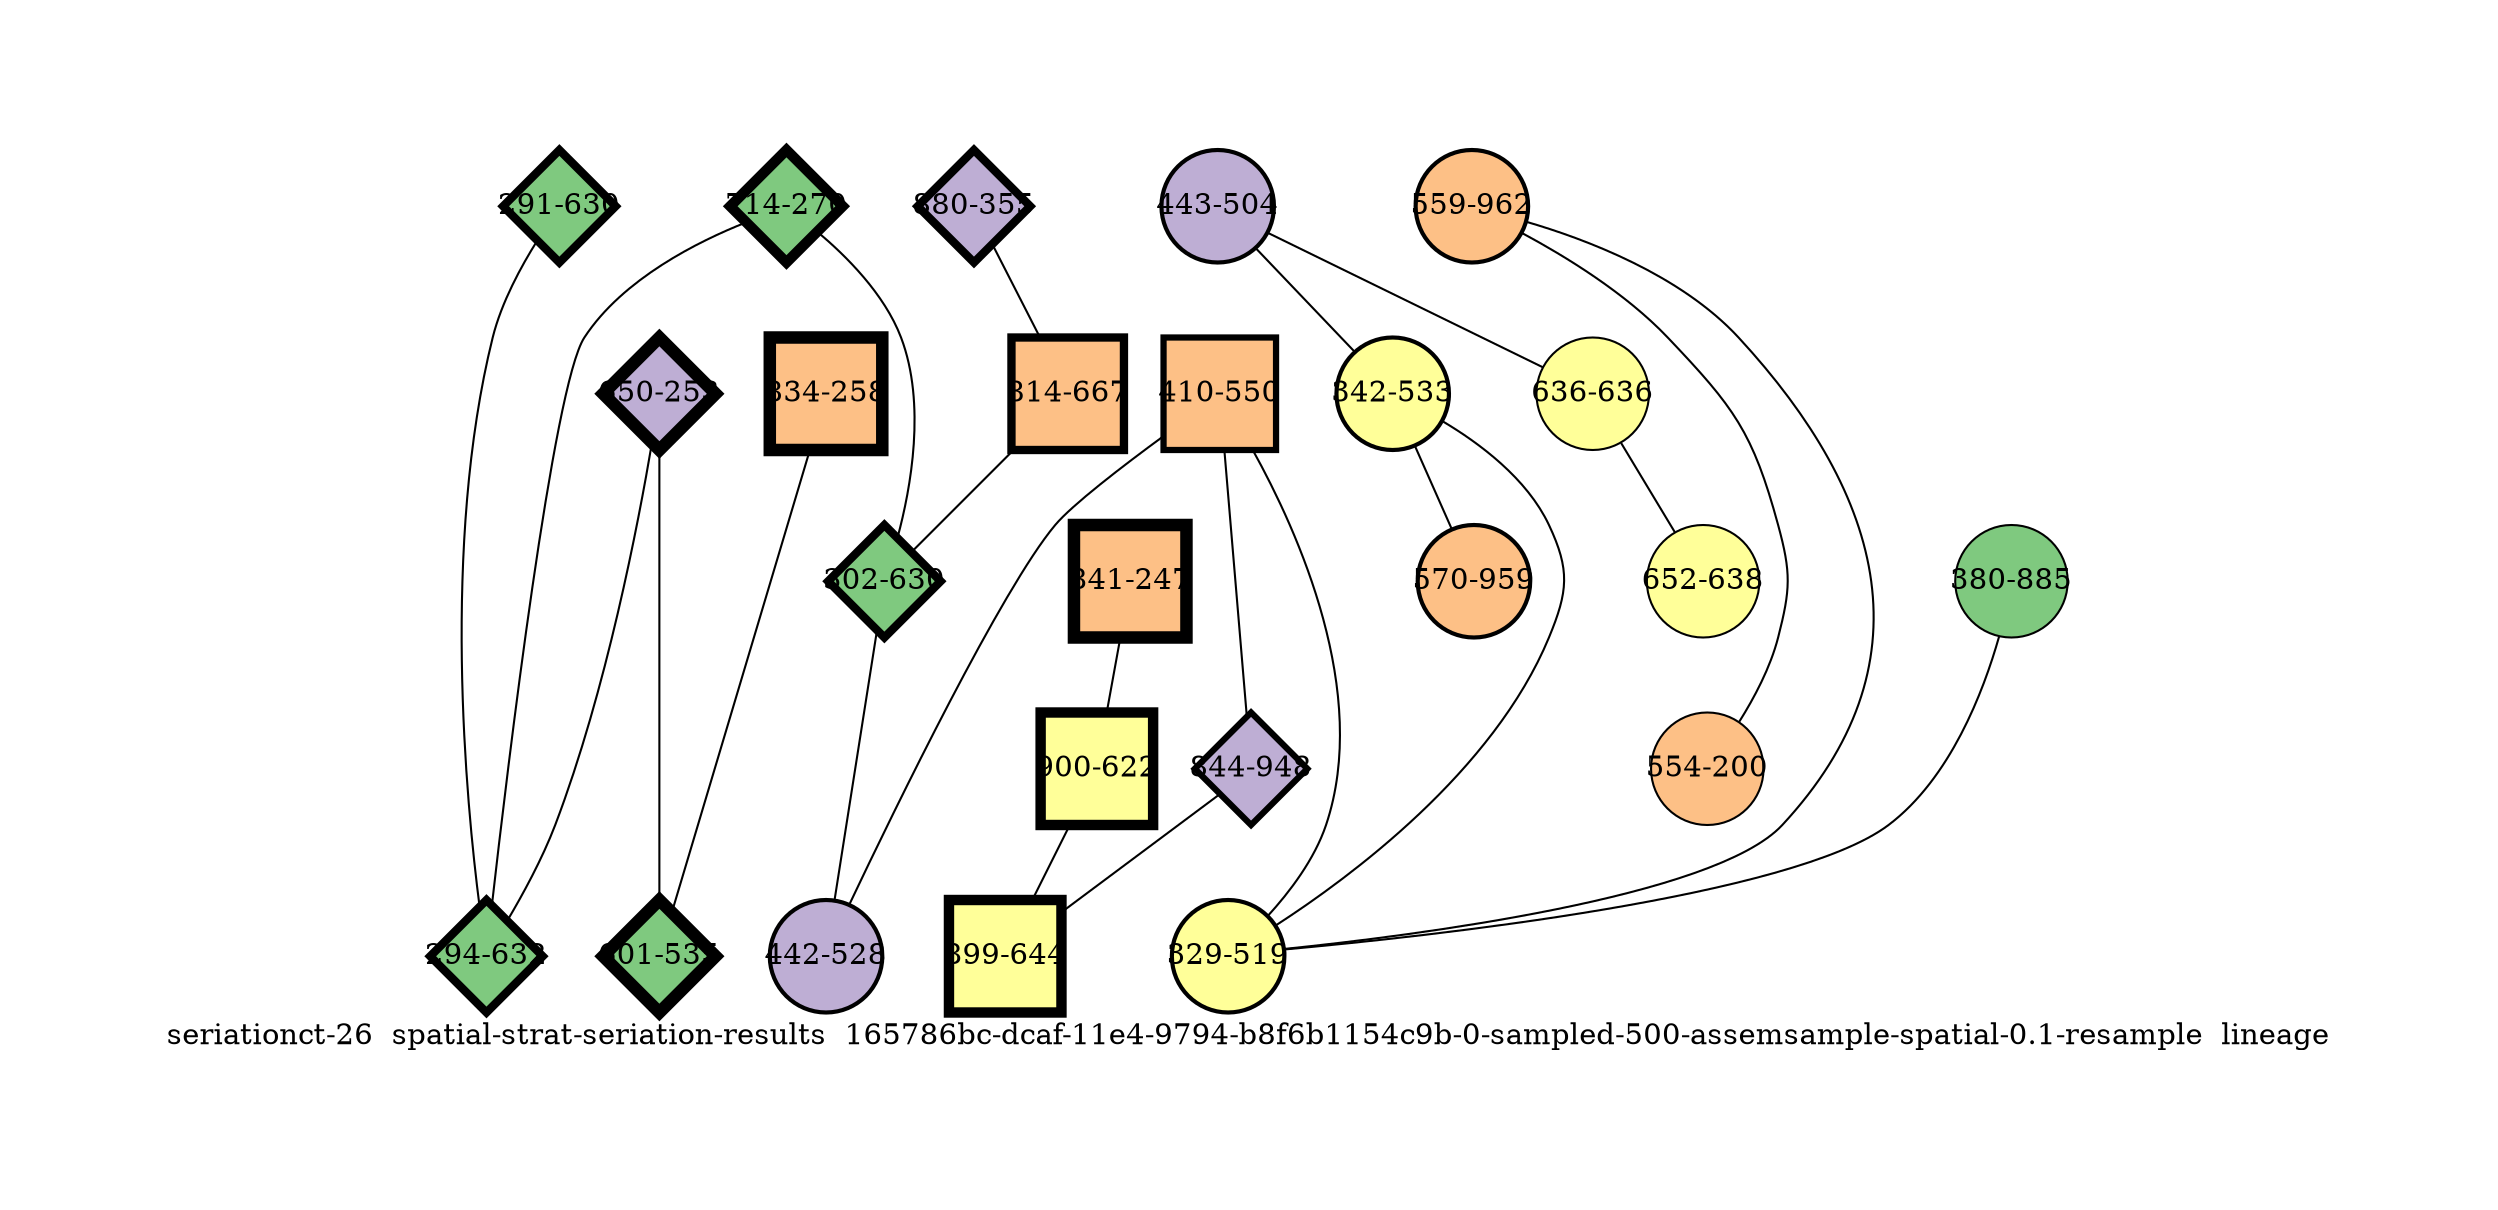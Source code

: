 strict graph "seriationct-26  spatial-strat-seriation-results  165786bc-dcaf-11e4-9794-b8f6b1154c9b-0-sampled-500-assemsample-spatial-0.1-resample  lineage" {
labelloc=b;
ratio=auto;
pad="1.0";
label="seriationct-26  spatial-strat-seriation-results  165786bc-dcaf-11e4-9794-b8f6b1154c9b-0-sampled-500-assemsample-spatial-0.1-resample  lineage";
node [width="0.75", style=filled, fixedsize=true, height="0.75", shape=circle, label=""];
0 [xCoordinate="630.0", appears_in_slice=4, yCoordinate="291.0", colorscheme=accent6, lineage_id=2, short_label="291-630", label="291-630", shape=diamond, cluster_id=0, fillcolor=1, size="500.0", id=0, penwidth="4.0"];
1 [xCoordinate="504.0", appears_in_slice=2, yCoordinate="443.0", colorscheme=accent6, lineage_id=0, short_label="443-504", label="443-504", shape=circle, cluster_id=1, fillcolor=2, size="500.0", id=1, penwidth="2.0"];
2 [xCoordinate="270.0", appears_in_slice=5, yCoordinate="714.0", colorscheme=accent6, lineage_id=2, short_label="714-270", label="714-270", shape=diamond, cluster_id=0, fillcolor=1, size="500.0", id=2, penwidth="5.0"];
3 [xCoordinate="355.0", appears_in_slice=4, yCoordinate="880.0", colorscheme=accent6, lineage_id=2, short_label="880-355", label="880-355", shape=diamond, cluster_id=1, fillcolor=2, size="500.0", id=3, penwidth="4.0"];
4 [xCoordinate="258.0", appears_in_slice=6, yCoordinate="834.0", colorscheme=accent6, lineage_id=1, short_label="834-258", label="834-258", shape=square, cluster_id=2, fillcolor=3, size="500.0", id=4, penwidth="6.0"];
5 [xCoordinate="253.0", appears_in_slice=6, yCoordinate="650.0", colorscheme=accent6, lineage_id=2, short_label="650-253", label="650-253", shape=diamond, cluster_id=1, fillcolor=2, size="500.0", id=5, penwidth="6.0"];
6 [xCoordinate="533.0", appears_in_slice=2, yCoordinate="342.0", colorscheme=accent6, lineage_id=0, short_label="342-533", label="342-533", shape=circle, cluster_id=3, fillcolor=4, size="500.0", id=6, penwidth="2.0"];
7 [xCoordinate="667.0", appears_in_slice=4, yCoordinate="814.0", colorscheme=accent6, lineage_id=1, short_label="814-667", label="814-667", shape=square, cluster_id=2, fillcolor=3, size="500.0", id=7, penwidth="4.0"];
8 [xCoordinate="630.0", appears_in_slice=4, yCoordinate="302.0", colorscheme=accent6, lineage_id=2, short_label="302-630", label="302-630", shape=diamond, cluster_id=0, fillcolor=1, size="500.0", id=8, penwidth="4.0"];
9 [xCoordinate="962.0", appears_in_slice=2, yCoordinate="559.0", colorscheme=accent6, lineage_id=0, short_label="559-962", label="559-962", shape=circle, cluster_id=2, fillcolor=3, size="500.0", id=18, penwidth="2.0"];
10 [xCoordinate="636.0", appears_in_slice=1, yCoordinate="636.0", colorscheme=accent6, lineage_id=0, short_label="636-636", label="636-636", shape=circle, cluster_id=3, fillcolor=4, size="500.0", id=15, penwidth="1.0"];
11 [xCoordinate="638.0", appears_in_slice=1, yCoordinate="652.0", colorscheme=accent6, lineage_id=0, short_label="652-638", label="652-638", shape=circle, cluster_id=3, fillcolor=4, size="500.0", id=11, penwidth="1.0"];
12 [xCoordinate="535.0", appears_in_slice=6, yCoordinate="601.0", colorscheme=accent6, lineage_id=2, short_label="601-535", label="601-535", shape=diamond, cluster_id=0, fillcolor=1, size="500.0", id=12, penwidth="6.0"];
13 [xCoordinate="885.0", appears_in_slice=1, yCoordinate="380.0", colorscheme=accent6, lineage_id=0, short_label="380-885", label="380-885", shape=circle, cluster_id=0, fillcolor=1, size="500.0", id=13, penwidth="1.0"];
14 [xCoordinate="632.0", appears_in_slice=4, yCoordinate="294.0", colorscheme=accent6, lineage_id=2, short_label="294-632", label="294-632", shape=diamond, cluster_id=0, fillcolor=1, size="500.0", id=14, penwidth="4.0"];
15 [xCoordinate="247.0", appears_in_slice=6, yCoordinate="841.0", colorscheme=accent6, lineage_id=1, short_label="841-247", label="841-247", shape=square, cluster_id=2, fillcolor=3, size="500.0", id=10, penwidth="6.0"];
16 [xCoordinate="959.0", appears_in_slice=2, yCoordinate="570.0", colorscheme=accent6, lineage_id=0, short_label="570-959", label="570-959", shape=circle, cluster_id=2, fillcolor=3, size="500.0", id=9, penwidth="2.0"];
17 [xCoordinate="200.0", appears_in_slice=1, yCoordinate="554.0", colorscheme=accent6, lineage_id=0, short_label="554-200", label="554-200", shape=circle, cluster_id=2, fillcolor=3, size="500.0", id=16, penwidth="1.0"];
18 [xCoordinate="550.0", appears_in_slice=3, yCoordinate="410.0", colorscheme=accent6, lineage_id=1, short_label="410-550", label="410-550", shape=square, cluster_id=2, fillcolor=3, size="500.0", id=17, penwidth="3.0"];
19 [xCoordinate="519.0", appears_in_slice=2, yCoordinate="329.0", colorscheme=accent6, lineage_id=0, short_label="329-519", label="329-519", shape=circle, cluster_id=3, fillcolor=4, size="500.0", id=19, penwidth="2.0"];
20 [xCoordinate="948.0", appears_in_slice=3, yCoordinate="844.0", colorscheme=accent6, lineage_id=2, short_label="844-948", label="844-948", shape=diamond, cluster_id=1, fillcolor=2, size="500.0", id=20, penwidth="3.0"];
21 [xCoordinate="622.0", appears_in_slice=5, yCoordinate="900.0", colorscheme=accent6, lineage_id=1, short_label="900-622", label="900-622", shape=square, cluster_id=3, fillcolor=4, size="500.0", id=21, penwidth="5.0"];
22 [xCoordinate="644.0", appears_in_slice=5, yCoordinate="899.0", colorscheme=accent6, lineage_id=1, short_label="899-644", label="899-644", shape=square, cluster_id=3, fillcolor=4, size="500.0", id=22, penwidth="5.0"];
23 [xCoordinate="528.0", appears_in_slice=2, yCoordinate="442.0", colorscheme=accent6, lineage_id=0, short_label="442-528", label="442-528", shape=circle, cluster_id=1, fillcolor=2, size="500.0", id=23, penwidth="2.0"];
0 -- 14  [inverseweight="10.0850734388", weight="0.0991564420499"];
1 -- 10  [inverseweight="2.36507758457", weight="0.422819110259"];
1 -- 6  [inverseweight="2.94168545674", weight="0.339941171381"];
2 -- 8  [inverseweight="1.72098941551", weight="0.581061098336"];
2 -- 14  [inverseweight="2.1644818831", weight="0.462004328984"];
3 -- 7  [inverseweight="6.82438863041", weight="0.146533272672"];
4 -- 12  [inverseweight="20.8333333333", weight="0.048"];
5 -- 12  [inverseweight="51.031036308", weight="0.0195959179423"];
5 -- 14  [inverseweight="1.39457129198", weight="0.717066245196"];
6 -- 16  [inverseweight="10.3941343741", weight="0.0962081077664"];
6 -- 19  [inverseweight="5.98384150938", weight="0.167116725674"];
7 -- 8  [inverseweight="15.7173653365", weight="0.0636238948823"];
8 -- 23  [inverseweight="1.93426854185", weight="0.516991295865"];
9 -- 17  [inverseweight="3.84319867565", weight="0.260199923136"];
9 -- 19  [inverseweight="42.8746462856", weight="0.0233238075794"];
10 -- 11  [inverseweight="13.9427846633", weight="0.0717216843082"];
13 -- 19  [inverseweight="3.32963579106", weight="0.300333148354"];
15 -- 21  [inverseweight="2.87470284295", weight="0.34786204162"];
18 -- 19  [inverseweight="2.09662496978", weight="0.476957021125"];
18 -- 20  [inverseweight="1.67923330545", weight="0.595509865577"];
18 -- 23  [inverseweight="1.75502348535", weight="0.569792944849"];
20 -- 22  [inverseweight="1.48108007988", weight="0.675182938173"];
21 -- 22  [inverseweight="25.7172249937", weight="0.0388844441904"];
}
